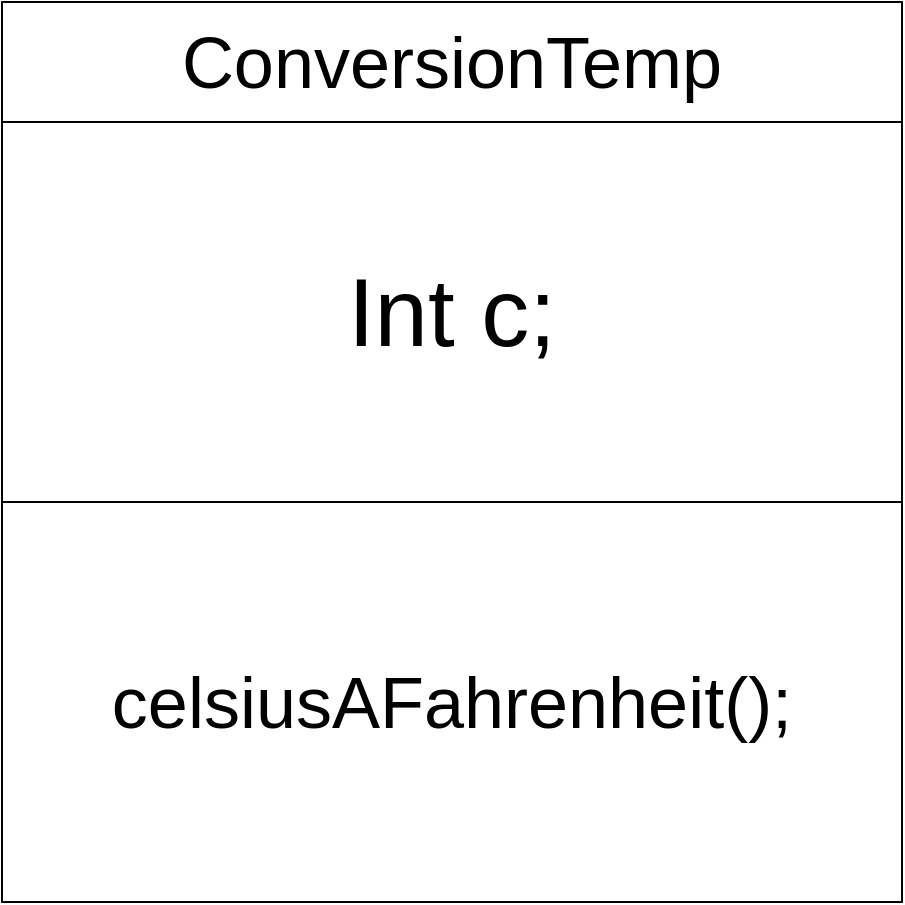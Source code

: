 <mxfile version="24.3.1" type="device">
  <diagram id="IHiEzPJ1XzftWYXsUq5z" name="Página-1">
    <mxGraphModel dx="1114" dy="600" grid="1" gridSize="10" guides="1" tooltips="1" connect="1" arrows="1" fold="1" page="1" pageScale="1" pageWidth="827" pageHeight="1169" math="0" shadow="0">
      <root>
        <mxCell id="0" />
        <mxCell id="1" parent="0" />
        <mxCell id="hh6Yl0KtWaiuFf5w8Fhj-1" value="" style="whiteSpace=wrap;html=1;aspect=fixed;" vertex="1" parent="1">
          <mxGeometry x="200" y="70" width="450" height="450" as="geometry" />
        </mxCell>
        <mxCell id="hh6Yl0KtWaiuFf5w8Fhj-2" value="&lt;font style=&quot;font-size: 36px;&quot;&gt;ConversionTemp&lt;/font&gt;" style="rounded=0;whiteSpace=wrap;html=1;" vertex="1" parent="1">
          <mxGeometry x="200" y="70" width="450" height="60" as="geometry" />
        </mxCell>
        <mxCell id="hh6Yl0KtWaiuFf5w8Fhj-3" value="&lt;font style=&quot;font-size: 48px;&quot;&gt;Int c;&lt;/font&gt;" style="rounded=0;whiteSpace=wrap;html=1;" vertex="1" parent="1">
          <mxGeometry x="200" y="130" width="450" height="190" as="geometry" />
        </mxCell>
        <mxCell id="hh6Yl0KtWaiuFf5w8Fhj-4" value="&lt;font style=&quot;font-size: 36px;&quot;&gt;celsiusAFahrenheit();&lt;/font&gt;" style="rounded=0;whiteSpace=wrap;html=1;" vertex="1" parent="1">
          <mxGeometry x="200" y="320" width="450" height="200" as="geometry" />
        </mxCell>
      </root>
    </mxGraphModel>
  </diagram>
</mxfile>

